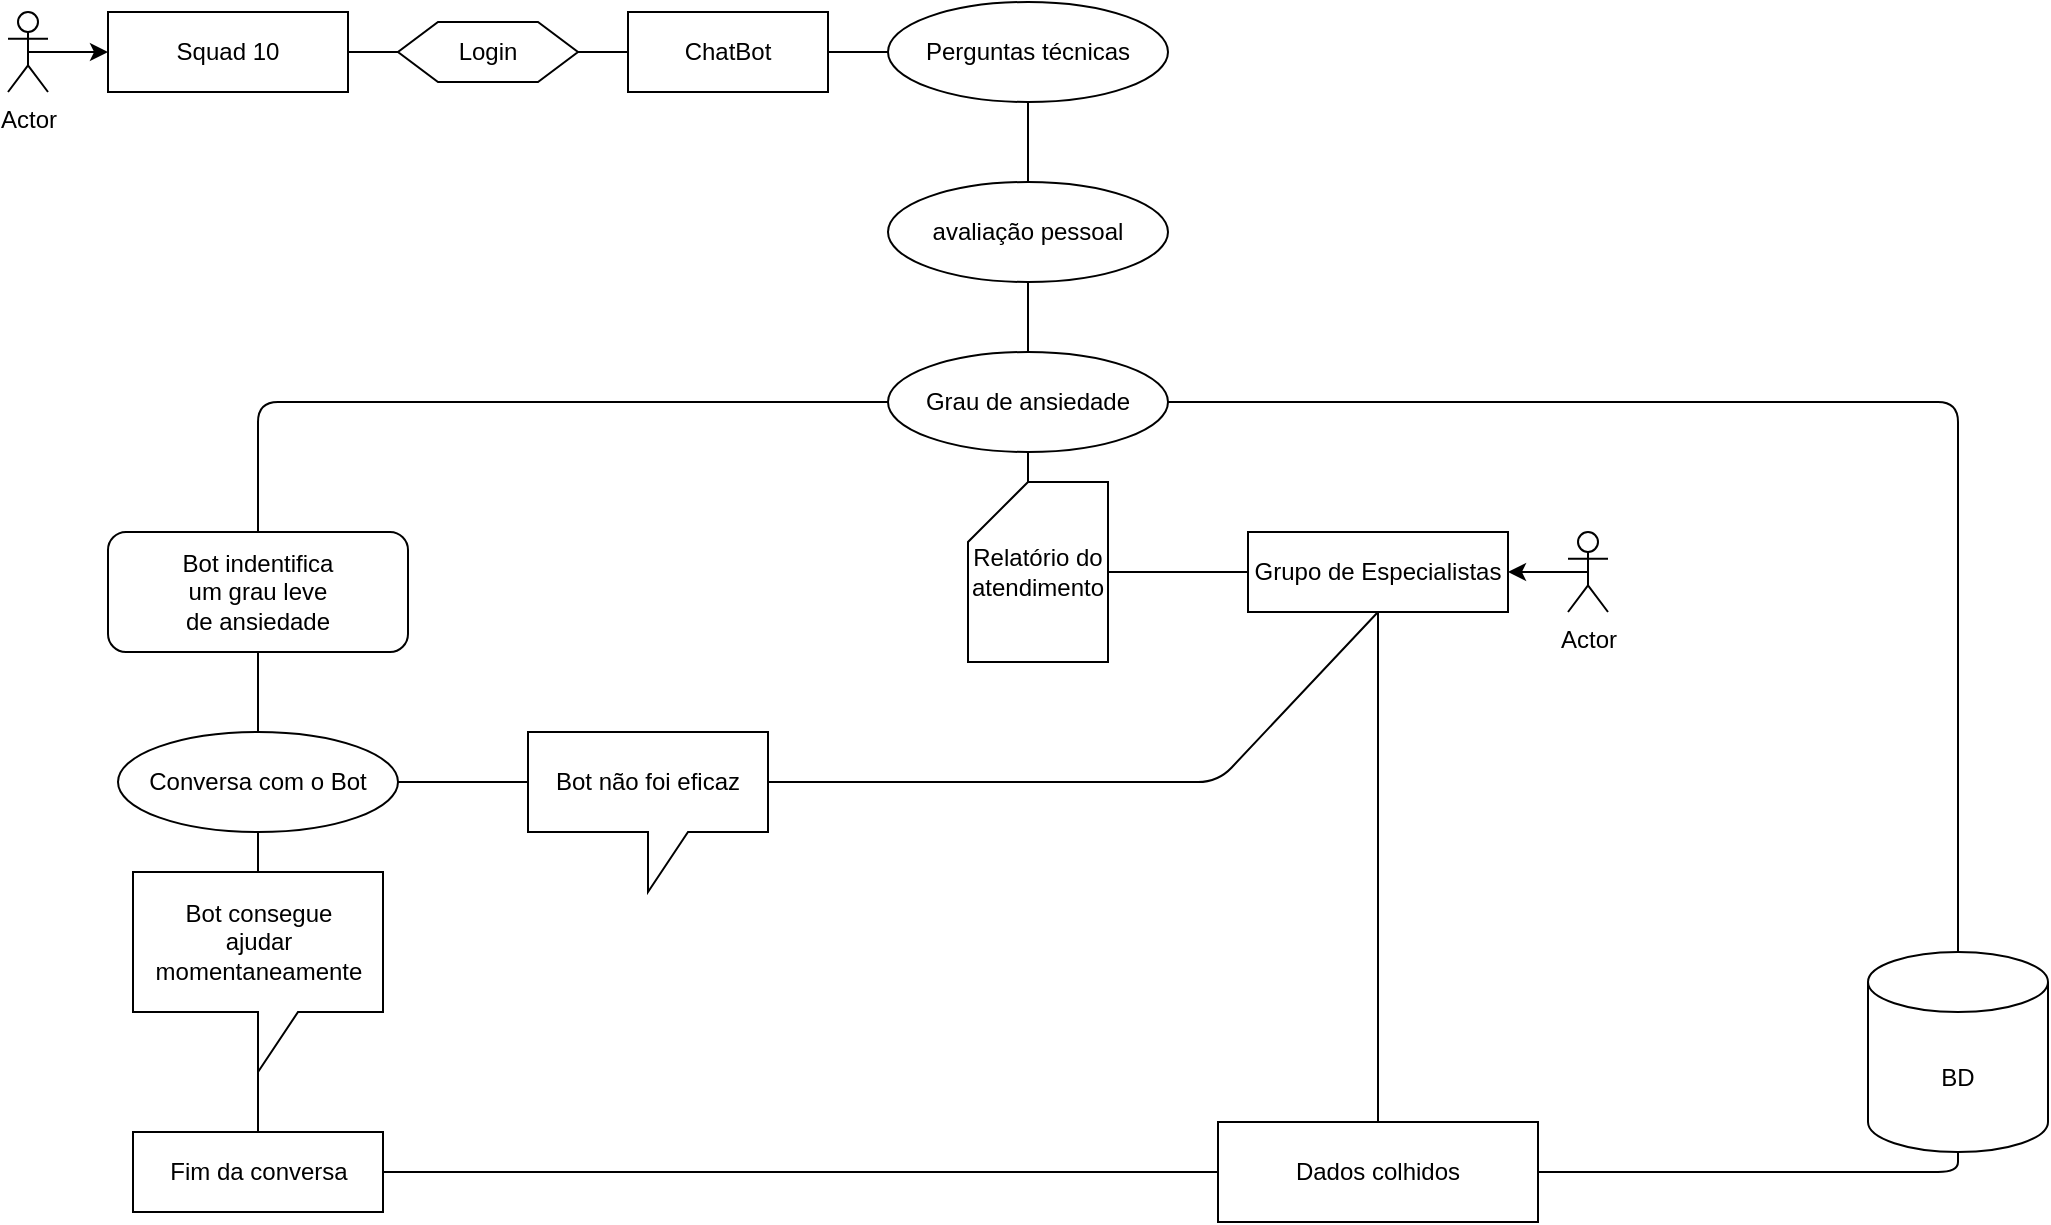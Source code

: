 <mxfile version="14.4.8" type="github">
  <diagram id="iyq81xRfX0ROuIWY85sS" name="Page-1">
    <mxGraphModel dx="1530" dy="603" grid="1" gridSize="10" guides="1" tooltips="1" connect="1" arrows="1" fold="1" page="1" pageScale="1" pageWidth="827" pageHeight="1169" math="0" shadow="0">
      <root>
        <mxCell id="0" />
        <mxCell id="1" parent="0" />
        <mxCell id="gQkKwMg1-9QJX_ZLh55y-1" value="Squad 10" style="rounded=0;whiteSpace=wrap;html=1;" vertex="1" parent="1">
          <mxGeometry x="60" y="40" width="120" height="40" as="geometry" />
        </mxCell>
        <mxCell id="gQkKwMg1-9QJX_ZLh55y-8" style="edgeStyle=orthogonalEdgeStyle;rounded=0;orthogonalLoop=1;jettySize=auto;html=1;exitX=0.5;exitY=0.5;exitDx=0;exitDy=0;exitPerimeter=0;entryX=0;entryY=0.5;entryDx=0;entryDy=0;" edge="1" parent="1" source="gQkKwMg1-9QJX_ZLh55y-2" target="gQkKwMg1-9QJX_ZLh55y-1">
          <mxGeometry relative="1" as="geometry" />
        </mxCell>
        <mxCell id="gQkKwMg1-9QJX_ZLh55y-2" value="Actor" style="shape=umlActor;verticalLabelPosition=bottom;verticalAlign=top;html=1;outlineConnect=0;" vertex="1" parent="1">
          <mxGeometry x="10" y="40" width="20" height="40" as="geometry" />
        </mxCell>
        <mxCell id="gQkKwMg1-9QJX_ZLh55y-4" value="Grupo de Especialistas" style="rounded=0;whiteSpace=wrap;html=1;" vertex="1" parent="1">
          <mxGeometry x="630" y="300" width="130" height="40" as="geometry" />
        </mxCell>
        <mxCell id="gQkKwMg1-9QJX_ZLh55y-7" style="edgeStyle=orthogonalEdgeStyle;rounded=0;orthogonalLoop=1;jettySize=auto;html=1;exitX=0.5;exitY=0.5;exitDx=0;exitDy=0;exitPerimeter=0;entryX=1;entryY=0.5;entryDx=0;entryDy=0;" edge="1" parent="1" source="gQkKwMg1-9QJX_ZLh55y-5" target="gQkKwMg1-9QJX_ZLh55y-4">
          <mxGeometry relative="1" as="geometry" />
        </mxCell>
        <mxCell id="gQkKwMg1-9QJX_ZLh55y-5" value="Actor" style="shape=umlActor;verticalLabelPosition=bottom;verticalAlign=top;html=1;outlineConnect=0;" vertex="1" parent="1">
          <mxGeometry x="790" y="300" width="20" height="40" as="geometry" />
        </mxCell>
        <mxCell id="gQkKwMg1-9QJX_ZLh55y-6" value="Perguntas técnicas" style="ellipse;whiteSpace=wrap;html=1;" vertex="1" parent="1">
          <mxGeometry x="450" y="35" width="140" height="50" as="geometry" />
        </mxCell>
        <mxCell id="gQkKwMg1-9QJX_ZLh55y-9" value="avaliação pessoal" style="ellipse;whiteSpace=wrap;html=1;" vertex="1" parent="1">
          <mxGeometry x="450" y="125" width="140" height="50" as="geometry" />
        </mxCell>
        <mxCell id="gQkKwMg1-9QJX_ZLh55y-10" value="Grau de ansiedade" style="ellipse;whiteSpace=wrap;html=1;" vertex="1" parent="1">
          <mxGeometry x="450" y="210" width="140" height="50" as="geometry" />
        </mxCell>
        <mxCell id="gQkKwMg1-9QJX_ZLh55y-12" value="Bot indentifica&lt;br&gt;um grau leve&lt;br&gt;de ansiedade" style="rounded=1;whiteSpace=wrap;html=1;" vertex="1" parent="1">
          <mxGeometry x="60" y="300" width="150" height="60" as="geometry" />
        </mxCell>
        <mxCell id="gQkKwMg1-9QJX_ZLh55y-13" value="" style="endArrow=none;html=1;exitX=1;exitY=0.5;exitDx=0;exitDy=0;entryX=0;entryY=0.5;entryDx=0;entryDy=0;" edge="1" parent="1" source="gQkKwMg1-9QJX_ZLh55y-43" target="gQkKwMg1-9QJX_ZLh55y-6">
          <mxGeometry width="50" height="50" relative="1" as="geometry">
            <mxPoint x="360" y="250" as="sourcePoint" />
            <mxPoint x="240" y="62" as="targetPoint" />
            <Array as="points" />
          </mxGeometry>
        </mxCell>
        <mxCell id="gQkKwMg1-9QJX_ZLh55y-14" value="" style="endArrow=none;html=1;entryX=0.5;entryY=1;entryDx=0;entryDy=0;exitX=0.5;exitY=0;exitDx=0;exitDy=0;" edge="1" parent="1" source="gQkKwMg1-9QJX_ZLh55y-9" target="gQkKwMg1-9QJX_ZLh55y-6">
          <mxGeometry width="50" height="50" relative="1" as="geometry">
            <mxPoint x="360" y="250" as="sourcePoint" />
            <mxPoint x="410" y="200" as="targetPoint" />
          </mxGeometry>
        </mxCell>
        <mxCell id="gQkKwMg1-9QJX_ZLh55y-15" value="" style="endArrow=none;html=1;exitX=0.5;exitY=0;exitDx=0;exitDy=0;entryX=0.5;entryY=1;entryDx=0;entryDy=0;" edge="1" parent="1" source="gQkKwMg1-9QJX_ZLh55y-10" target="gQkKwMg1-9QJX_ZLh55y-9">
          <mxGeometry width="50" height="50" relative="1" as="geometry">
            <mxPoint x="360" y="250" as="sourcePoint" />
            <mxPoint x="410" y="200" as="targetPoint" />
          </mxGeometry>
        </mxCell>
        <mxCell id="gQkKwMg1-9QJX_ZLh55y-17" value="" style="endArrow=none;html=1;exitX=0;exitY=0.5;exitDx=0;exitDy=0;entryX=0.5;entryY=0;entryDx=0;entryDy=0;" edge="1" parent="1" source="gQkKwMg1-9QJX_ZLh55y-10" target="gQkKwMg1-9QJX_ZLh55y-12">
          <mxGeometry width="50" height="50" relative="1" as="geometry">
            <mxPoint x="360" y="250" as="sourcePoint" />
            <mxPoint x="410" y="200" as="targetPoint" />
            <Array as="points">
              <mxPoint x="135" y="235" />
            </Array>
          </mxGeometry>
        </mxCell>
        <mxCell id="gQkKwMg1-9QJX_ZLh55y-20" value="" style="endArrow=none;html=1;exitX=0.5;exitY=1;exitDx=0;exitDy=0;entryX=0;entryY=0;entryDx=30;entryDy=0;entryPerimeter=0;" edge="1" parent="1" source="gQkKwMg1-9QJX_ZLh55y-10" target="gQkKwMg1-9QJX_ZLh55y-30">
          <mxGeometry width="50" height="50" relative="1" as="geometry">
            <mxPoint x="340" y="240" as="sourcePoint" />
            <mxPoint x="310" y="280" as="targetPoint" />
          </mxGeometry>
        </mxCell>
        <mxCell id="gQkKwMg1-9QJX_ZLh55y-25" value="Conversa com o Bot" style="ellipse;whiteSpace=wrap;html=1;" vertex="1" parent="1">
          <mxGeometry x="65" y="400" width="140" height="50" as="geometry" />
        </mxCell>
        <mxCell id="gQkKwMg1-9QJX_ZLh55y-26" value="" style="endArrow=none;html=1;exitX=0.5;exitY=1;exitDx=0;exitDy=0;entryX=0.5;entryY=0;entryDx=0;entryDy=0;" edge="1" parent="1" source="gQkKwMg1-9QJX_ZLh55y-12" target="gQkKwMg1-9QJX_ZLh55y-25">
          <mxGeometry width="50" height="50" relative="1" as="geometry">
            <mxPoint x="340" y="360" as="sourcePoint" />
            <mxPoint x="390" y="310" as="targetPoint" />
          </mxGeometry>
        </mxCell>
        <mxCell id="gQkKwMg1-9QJX_ZLh55y-28" value="" style="endArrow=none;html=1;exitX=0.5;exitY=1;exitDx=0;exitDy=0;entryX=0.5;entryY=0;entryDx=0;entryDy=0;entryPerimeter=0;" edge="1" parent="1" source="gQkKwMg1-9QJX_ZLh55y-25" target="gQkKwMg1-9QJX_ZLh55y-31">
          <mxGeometry width="50" height="50" relative="1" as="geometry">
            <mxPoint x="280" y="340" as="sourcePoint" />
            <mxPoint x="135" y="470" as="targetPoint" />
          </mxGeometry>
        </mxCell>
        <mxCell id="gQkKwMg1-9QJX_ZLh55y-30" value="Relatório do atendimento" style="shape=card;whiteSpace=wrap;html=1;" vertex="1" parent="1">
          <mxGeometry x="490" y="275" width="70" height="90" as="geometry" />
        </mxCell>
        <mxCell id="gQkKwMg1-9QJX_ZLh55y-31" value="Bot consegue&lt;br&gt;ajudar momentaneamente" style="shape=callout;whiteSpace=wrap;html=1;perimeter=calloutPerimeter;" vertex="1" parent="1">
          <mxGeometry x="72.5" y="470" width="125" height="100" as="geometry" />
        </mxCell>
        <mxCell id="gQkKwMg1-9QJX_ZLh55y-32" value="Bot não foi eficaz" style="shape=callout;whiteSpace=wrap;html=1;perimeter=calloutPerimeter;" vertex="1" parent="1">
          <mxGeometry x="270" y="400" width="120" height="80" as="geometry" />
        </mxCell>
        <mxCell id="gQkKwMg1-9QJX_ZLh55y-33" value="" style="endArrow=none;html=1;exitX=1;exitY=0.5;exitDx=0;exitDy=0;entryX=0;entryY=0;entryDx=0;entryDy=25;entryPerimeter=0;" edge="1" parent="1" source="gQkKwMg1-9QJX_ZLh55y-25" target="gQkKwMg1-9QJX_ZLh55y-32">
          <mxGeometry width="50" height="50" relative="1" as="geometry">
            <mxPoint x="280" y="340" as="sourcePoint" />
            <mxPoint x="330" y="290" as="targetPoint" />
          </mxGeometry>
        </mxCell>
        <mxCell id="gQkKwMg1-9QJX_ZLh55y-34" value="" style="endArrow=none;html=1;exitX=0;exitY=0;exitDx=120;exitDy=25;exitPerimeter=0;entryX=0.5;entryY=1;entryDx=0;entryDy=0;" edge="1" parent="1" source="gQkKwMg1-9QJX_ZLh55y-32" target="gQkKwMg1-9QJX_ZLh55y-4">
          <mxGeometry width="50" height="50" relative="1" as="geometry">
            <mxPoint x="280" y="340" as="sourcePoint" />
            <mxPoint x="330" y="290" as="targetPoint" />
            <Array as="points">
              <mxPoint x="615" y="425" />
            </Array>
          </mxGeometry>
        </mxCell>
        <mxCell id="gQkKwMg1-9QJX_ZLh55y-35" value="Fim da conversa" style="rounded=0;whiteSpace=wrap;html=1;" vertex="1" parent="1">
          <mxGeometry x="72.5" y="600" width="125" height="40" as="geometry" />
        </mxCell>
        <mxCell id="gQkKwMg1-9QJX_ZLh55y-36" value="" style="endArrow=none;html=1;entryX=0.5;entryY=0;entryDx=0;entryDy=0;" edge="1" parent="1" target="gQkKwMg1-9QJX_ZLh55y-35">
          <mxGeometry width="50" height="50" relative="1" as="geometry">
            <mxPoint x="135" y="570" as="sourcePoint" />
            <mxPoint x="330" y="330" as="targetPoint" />
          </mxGeometry>
        </mxCell>
        <mxCell id="gQkKwMg1-9QJX_ZLh55y-38" value="" style="endArrow=none;html=1;entryX=0;entryY=0.5;entryDx=0;entryDy=0;exitX=1;exitY=0.5;exitDx=0;exitDy=0;exitPerimeter=0;" edge="1" parent="1" source="gQkKwMg1-9QJX_ZLh55y-30" target="gQkKwMg1-9QJX_ZLh55y-4">
          <mxGeometry width="50" height="50" relative="1" as="geometry">
            <mxPoint x="330" y="305" as="sourcePoint" />
            <mxPoint x="400" y="305" as="targetPoint" />
          </mxGeometry>
        </mxCell>
        <mxCell id="gQkKwMg1-9QJX_ZLh55y-39" value="BD" style="shape=cylinder3;whiteSpace=wrap;html=1;boundedLbl=1;backgroundOutline=1;size=15;" vertex="1" parent="1">
          <mxGeometry x="940" y="510" width="90" height="100" as="geometry" />
        </mxCell>
        <mxCell id="gQkKwMg1-9QJX_ZLh55y-41" value="Login" style="shape=hexagon;perimeter=hexagonPerimeter2;whiteSpace=wrap;html=1;fixedSize=1;" vertex="1" parent="1">
          <mxGeometry x="205" y="45" width="90" height="30" as="geometry" />
        </mxCell>
        <mxCell id="gQkKwMg1-9QJX_ZLh55y-42" value="" style="endArrow=none;html=1;exitX=1;exitY=0.5;exitDx=0;exitDy=0;entryX=0;entryY=0.5;entryDx=0;entryDy=0;" edge="1" parent="1" source="gQkKwMg1-9QJX_ZLh55y-1" target="gQkKwMg1-9QJX_ZLh55y-41">
          <mxGeometry width="50" height="50" relative="1" as="geometry">
            <mxPoint x="180" y="60" as="sourcePoint" />
            <mxPoint x="343" y="60" as="targetPoint" />
            <Array as="points" />
          </mxGeometry>
        </mxCell>
        <mxCell id="gQkKwMg1-9QJX_ZLh55y-43" value="ChatBot" style="rounded=0;whiteSpace=wrap;html=1;" vertex="1" parent="1">
          <mxGeometry x="320" y="40" width="100" height="40" as="geometry" />
        </mxCell>
        <mxCell id="gQkKwMg1-9QJX_ZLh55y-44" value="" style="endArrow=none;html=1;exitX=1;exitY=0.5;exitDx=0;exitDy=0;entryX=0;entryY=0.5;entryDx=0;entryDy=0;" edge="1" parent="1" source="gQkKwMg1-9QJX_ZLh55y-41" target="gQkKwMg1-9QJX_ZLh55y-43">
          <mxGeometry width="50" height="50" relative="1" as="geometry">
            <mxPoint x="280" y="60" as="sourcePoint" />
            <mxPoint x="380" y="60" as="targetPoint" />
            <Array as="points" />
          </mxGeometry>
        </mxCell>
        <mxCell id="gQkKwMg1-9QJX_ZLh55y-46" value="" style="endArrow=none;html=1;exitX=1;exitY=0.5;exitDx=0;exitDy=0;entryX=0.5;entryY=0;entryDx=0;entryDy=0;entryPerimeter=0;" edge="1" parent="1" source="gQkKwMg1-9QJX_ZLh55y-10" target="gQkKwMg1-9QJX_ZLh55y-39">
          <mxGeometry width="50" height="50" relative="1" as="geometry">
            <mxPoint x="470" y="360" as="sourcePoint" />
            <mxPoint x="520" y="310" as="targetPoint" />
            <Array as="points">
              <mxPoint x="985" y="235" />
            </Array>
          </mxGeometry>
        </mxCell>
        <mxCell id="gQkKwMg1-9QJX_ZLh55y-47" value="" style="endArrow=none;html=1;exitX=1;exitY=0.5;exitDx=0;exitDy=0;entryX=0.5;entryY=1;entryDx=0;entryDy=0;entryPerimeter=0;" edge="1" parent="1" source="gQkKwMg1-9QJX_ZLh55y-48" target="gQkKwMg1-9QJX_ZLh55y-39">
          <mxGeometry width="50" height="50" relative="1" as="geometry">
            <mxPoint x="470" y="360" as="sourcePoint" />
            <mxPoint x="520" y="310" as="targetPoint" />
            <Array as="points">
              <mxPoint x="985" y="620" />
            </Array>
          </mxGeometry>
        </mxCell>
        <mxCell id="gQkKwMg1-9QJX_ZLh55y-48" value="Dados colhidos" style="rounded=0;whiteSpace=wrap;html=1;" vertex="1" parent="1">
          <mxGeometry x="615" y="595" width="160" height="50" as="geometry" />
        </mxCell>
        <mxCell id="gQkKwMg1-9QJX_ZLh55y-49" value="" style="endArrow=none;html=1;exitX=1;exitY=0.5;exitDx=0;exitDy=0;entryX=0;entryY=0.5;entryDx=0;entryDy=0;" edge="1" parent="1" source="gQkKwMg1-9QJX_ZLh55y-35" target="gQkKwMg1-9QJX_ZLh55y-48">
          <mxGeometry width="50" height="50" relative="1" as="geometry">
            <mxPoint x="197.5" y="620" as="sourcePoint" />
            <mxPoint x="985" y="610" as="targetPoint" />
            <Array as="points" />
          </mxGeometry>
        </mxCell>
        <mxCell id="gQkKwMg1-9QJX_ZLh55y-50" value="" style="endArrow=none;html=1;entryX=0.5;entryY=1;entryDx=0;entryDy=0;exitX=0.5;exitY=0;exitDx=0;exitDy=0;" edge="1" parent="1" source="gQkKwMg1-9QJX_ZLh55y-48" target="gQkKwMg1-9QJX_ZLh55y-4">
          <mxGeometry width="50" height="50" relative="1" as="geometry">
            <mxPoint x="470" y="440" as="sourcePoint" />
            <mxPoint x="520" y="390" as="targetPoint" />
          </mxGeometry>
        </mxCell>
      </root>
    </mxGraphModel>
  </diagram>
</mxfile>
